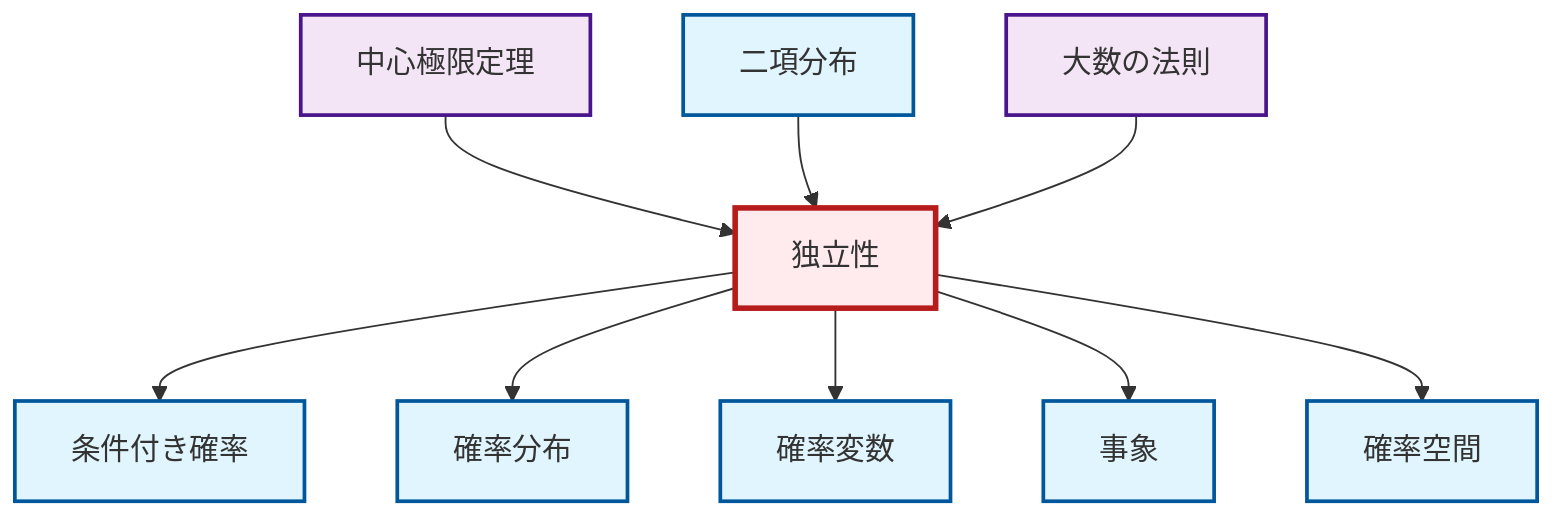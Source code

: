 graph TD
    classDef definition fill:#e1f5fe,stroke:#01579b,stroke-width:2px
    classDef theorem fill:#f3e5f5,stroke:#4a148c,stroke-width:2px
    classDef axiom fill:#fff3e0,stroke:#e65100,stroke-width:2px
    classDef example fill:#e8f5e9,stroke:#1b5e20,stroke-width:2px
    classDef current fill:#ffebee,stroke:#b71c1c,stroke-width:3px
    def-event["事象"]:::definition
    def-probability-space["確率空間"]:::definition
    def-probability-distribution["確率分布"]:::definition
    def-independence["独立性"]:::definition
    thm-central-limit["中心極限定理"]:::theorem
    thm-law-of-large-numbers["大数の法則"]:::theorem
    def-conditional-probability["条件付き確率"]:::definition
    def-random-variable["確率変数"]:::definition
    def-binomial-distribution["二項分布"]:::definition
    def-independence --> def-conditional-probability
    def-independence --> def-probability-distribution
    def-independence --> def-random-variable
    def-independence --> def-event
    thm-central-limit --> def-independence
    def-binomial-distribution --> def-independence
    thm-law-of-large-numbers --> def-independence
    def-independence --> def-probability-space
    class def-independence current